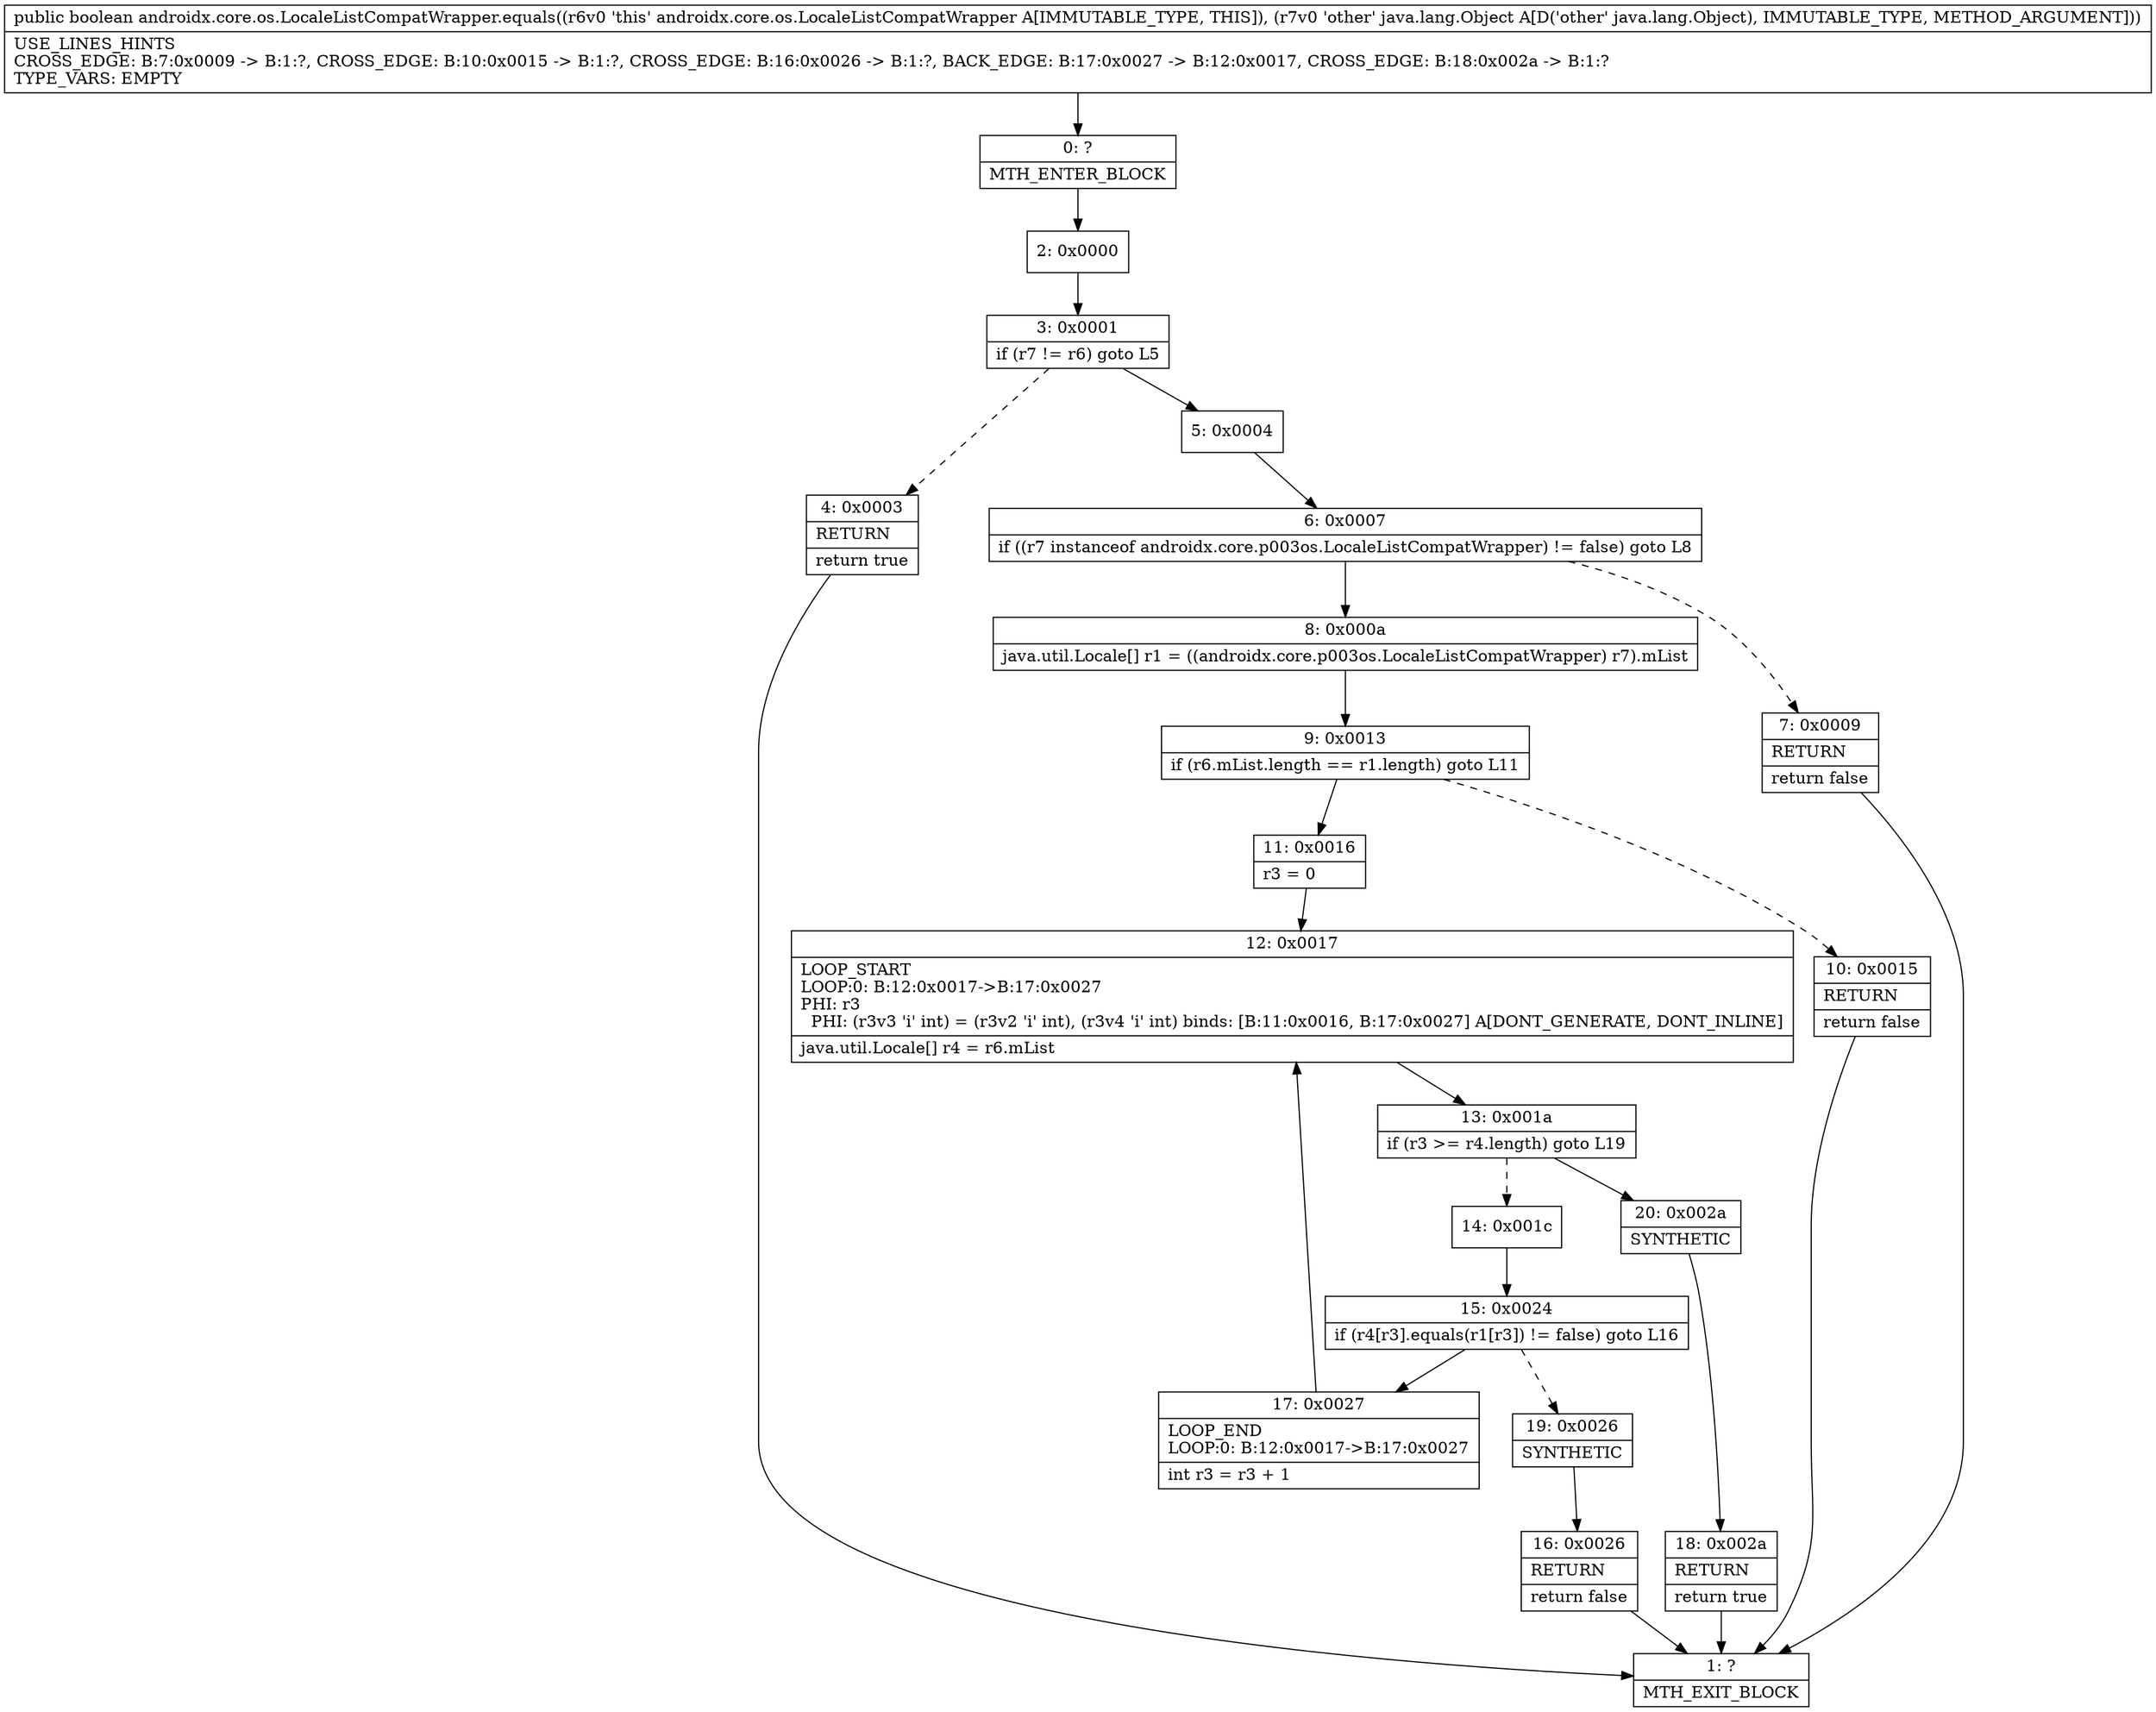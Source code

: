 digraph "CFG forandroidx.core.os.LocaleListCompatWrapper.equals(Ljava\/lang\/Object;)Z" {
Node_0 [shape=record,label="{0\:\ ?|MTH_ENTER_BLOCK\l}"];
Node_2 [shape=record,label="{2\:\ 0x0000}"];
Node_3 [shape=record,label="{3\:\ 0x0001|if (r7 != r6) goto L5\l}"];
Node_4 [shape=record,label="{4\:\ 0x0003|RETURN\l|return true\l}"];
Node_1 [shape=record,label="{1\:\ ?|MTH_EXIT_BLOCK\l}"];
Node_5 [shape=record,label="{5\:\ 0x0004}"];
Node_6 [shape=record,label="{6\:\ 0x0007|if ((r7 instanceof androidx.core.p003os.LocaleListCompatWrapper) != false) goto L8\l}"];
Node_7 [shape=record,label="{7\:\ 0x0009|RETURN\l|return false\l}"];
Node_8 [shape=record,label="{8\:\ 0x000a|java.util.Locale[] r1 = ((androidx.core.p003os.LocaleListCompatWrapper) r7).mList\l}"];
Node_9 [shape=record,label="{9\:\ 0x0013|if (r6.mList.length == r1.length) goto L11\l}"];
Node_10 [shape=record,label="{10\:\ 0x0015|RETURN\l|return false\l}"];
Node_11 [shape=record,label="{11\:\ 0x0016|r3 = 0\l}"];
Node_12 [shape=record,label="{12\:\ 0x0017|LOOP_START\lLOOP:0: B:12:0x0017\-\>B:17:0x0027\lPHI: r3 \l  PHI: (r3v3 'i' int) = (r3v2 'i' int), (r3v4 'i' int) binds: [B:11:0x0016, B:17:0x0027] A[DONT_GENERATE, DONT_INLINE]\l|java.util.Locale[] r4 = r6.mList\l}"];
Node_13 [shape=record,label="{13\:\ 0x001a|if (r3 \>= r4.length) goto L19\l}"];
Node_14 [shape=record,label="{14\:\ 0x001c}"];
Node_15 [shape=record,label="{15\:\ 0x0024|if (r4[r3].equals(r1[r3]) != false) goto L16\l}"];
Node_17 [shape=record,label="{17\:\ 0x0027|LOOP_END\lLOOP:0: B:12:0x0017\-\>B:17:0x0027\l|int r3 = r3 + 1\l}"];
Node_19 [shape=record,label="{19\:\ 0x0026|SYNTHETIC\l}"];
Node_16 [shape=record,label="{16\:\ 0x0026|RETURN\l|return false\l}"];
Node_20 [shape=record,label="{20\:\ 0x002a|SYNTHETIC\l}"];
Node_18 [shape=record,label="{18\:\ 0x002a|RETURN\l|return true\l}"];
MethodNode[shape=record,label="{public boolean androidx.core.os.LocaleListCompatWrapper.equals((r6v0 'this' androidx.core.os.LocaleListCompatWrapper A[IMMUTABLE_TYPE, THIS]), (r7v0 'other' java.lang.Object A[D('other' java.lang.Object), IMMUTABLE_TYPE, METHOD_ARGUMENT]))  | USE_LINES_HINTS\lCROSS_EDGE: B:7:0x0009 \-\> B:1:?, CROSS_EDGE: B:10:0x0015 \-\> B:1:?, CROSS_EDGE: B:16:0x0026 \-\> B:1:?, BACK_EDGE: B:17:0x0027 \-\> B:12:0x0017, CROSS_EDGE: B:18:0x002a \-\> B:1:?\lTYPE_VARS: EMPTY\l}"];
MethodNode -> Node_0;Node_0 -> Node_2;
Node_2 -> Node_3;
Node_3 -> Node_4[style=dashed];
Node_3 -> Node_5;
Node_4 -> Node_1;
Node_5 -> Node_6;
Node_6 -> Node_7[style=dashed];
Node_6 -> Node_8;
Node_7 -> Node_1;
Node_8 -> Node_9;
Node_9 -> Node_10[style=dashed];
Node_9 -> Node_11;
Node_10 -> Node_1;
Node_11 -> Node_12;
Node_12 -> Node_13;
Node_13 -> Node_14[style=dashed];
Node_13 -> Node_20;
Node_14 -> Node_15;
Node_15 -> Node_17;
Node_15 -> Node_19[style=dashed];
Node_17 -> Node_12;
Node_19 -> Node_16;
Node_16 -> Node_1;
Node_20 -> Node_18;
Node_18 -> Node_1;
}


